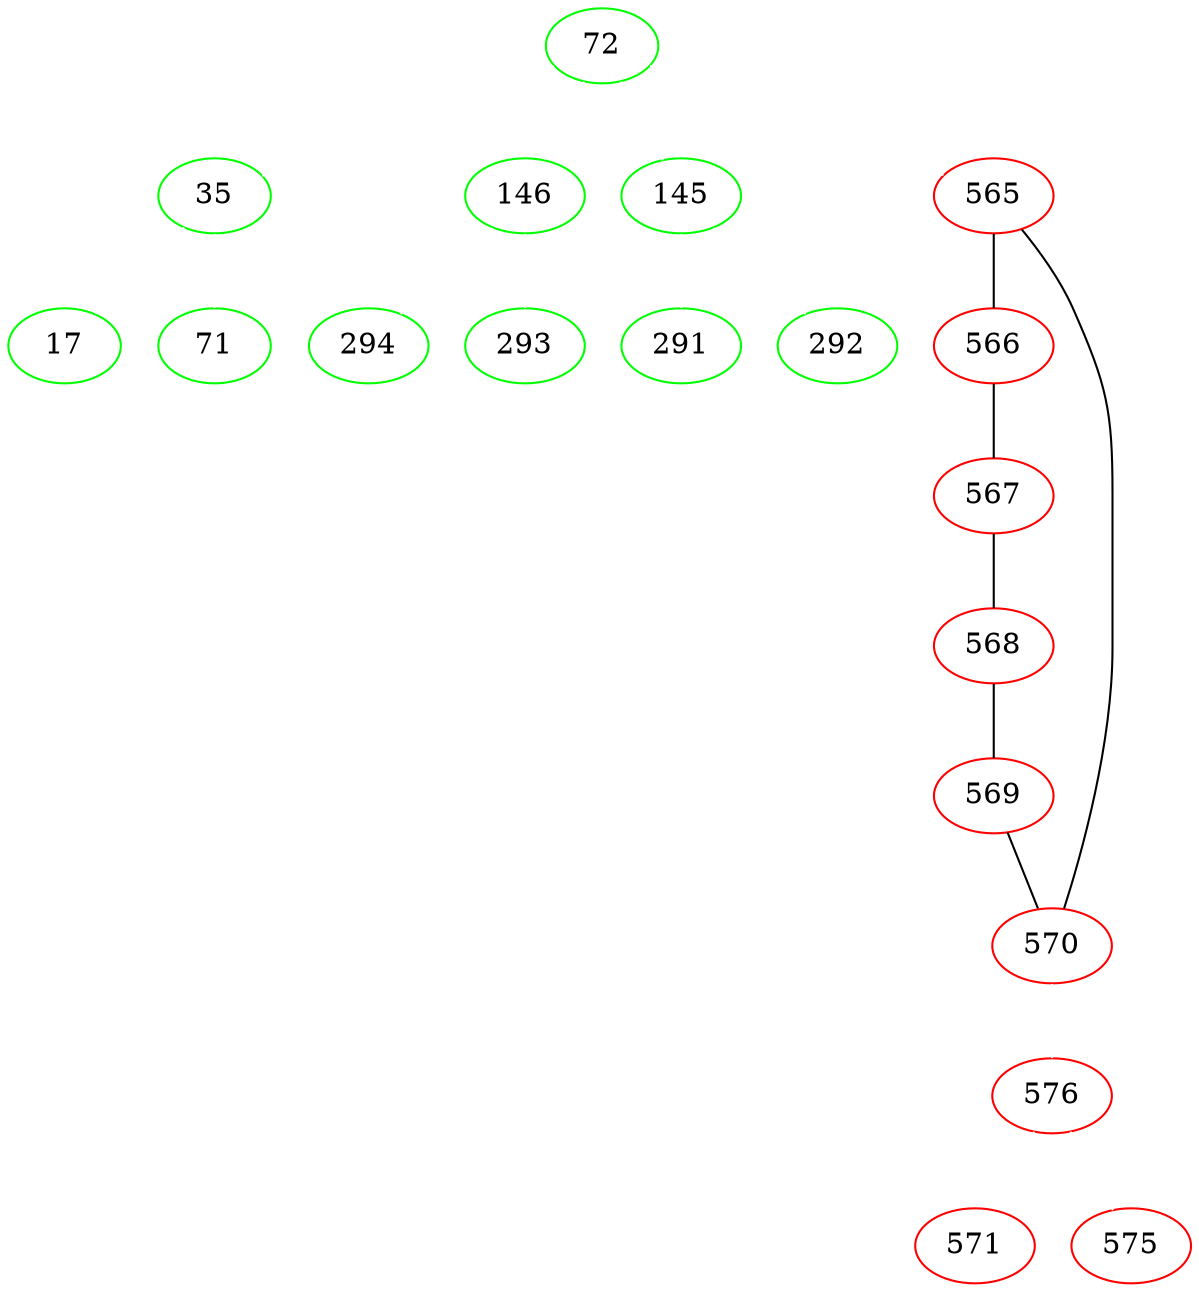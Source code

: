 graph G {
	a [label = "72", color = green];
	b [label = "35", color = green];
	c [label = "17", color = green];
	d [label = "71", color = green];
	e [label = "146", color = green];
	f [label = "294", color = green];
	g [label = "293", color = green];
	h [label = "145", color = green];
	i [label = "291", color = green];
	j [label = "292", color = green];
	k [label = "565", color = red];
	l [label = "566", color = red];
	m [label = "567", color = red];
	n [label = "568", color = red];
	o [label = "569", color = red];
	p [label = "570", color = red];
	q [label = "576", color = red];
	r [label = "571", color = red];
	s [label = "575", color = red];
	a -- b [color = white];
	b -- c [color = white];
	b -- d [color = white]; 
	a -- e [color = white];
	e -- f [color = white];
	e -- g [color = white];
	a -- h [color = white];
	h -- i [color = white];
	h -- j [color = white];
	a -- k [color = white];
	k -- l;
	l -- m;
	m -- n;
	n -- o;
	o -- p;
	p -- k;
	p -- q [color = white];
	q -- r [color = white];
	q -- s [color = white];
}
